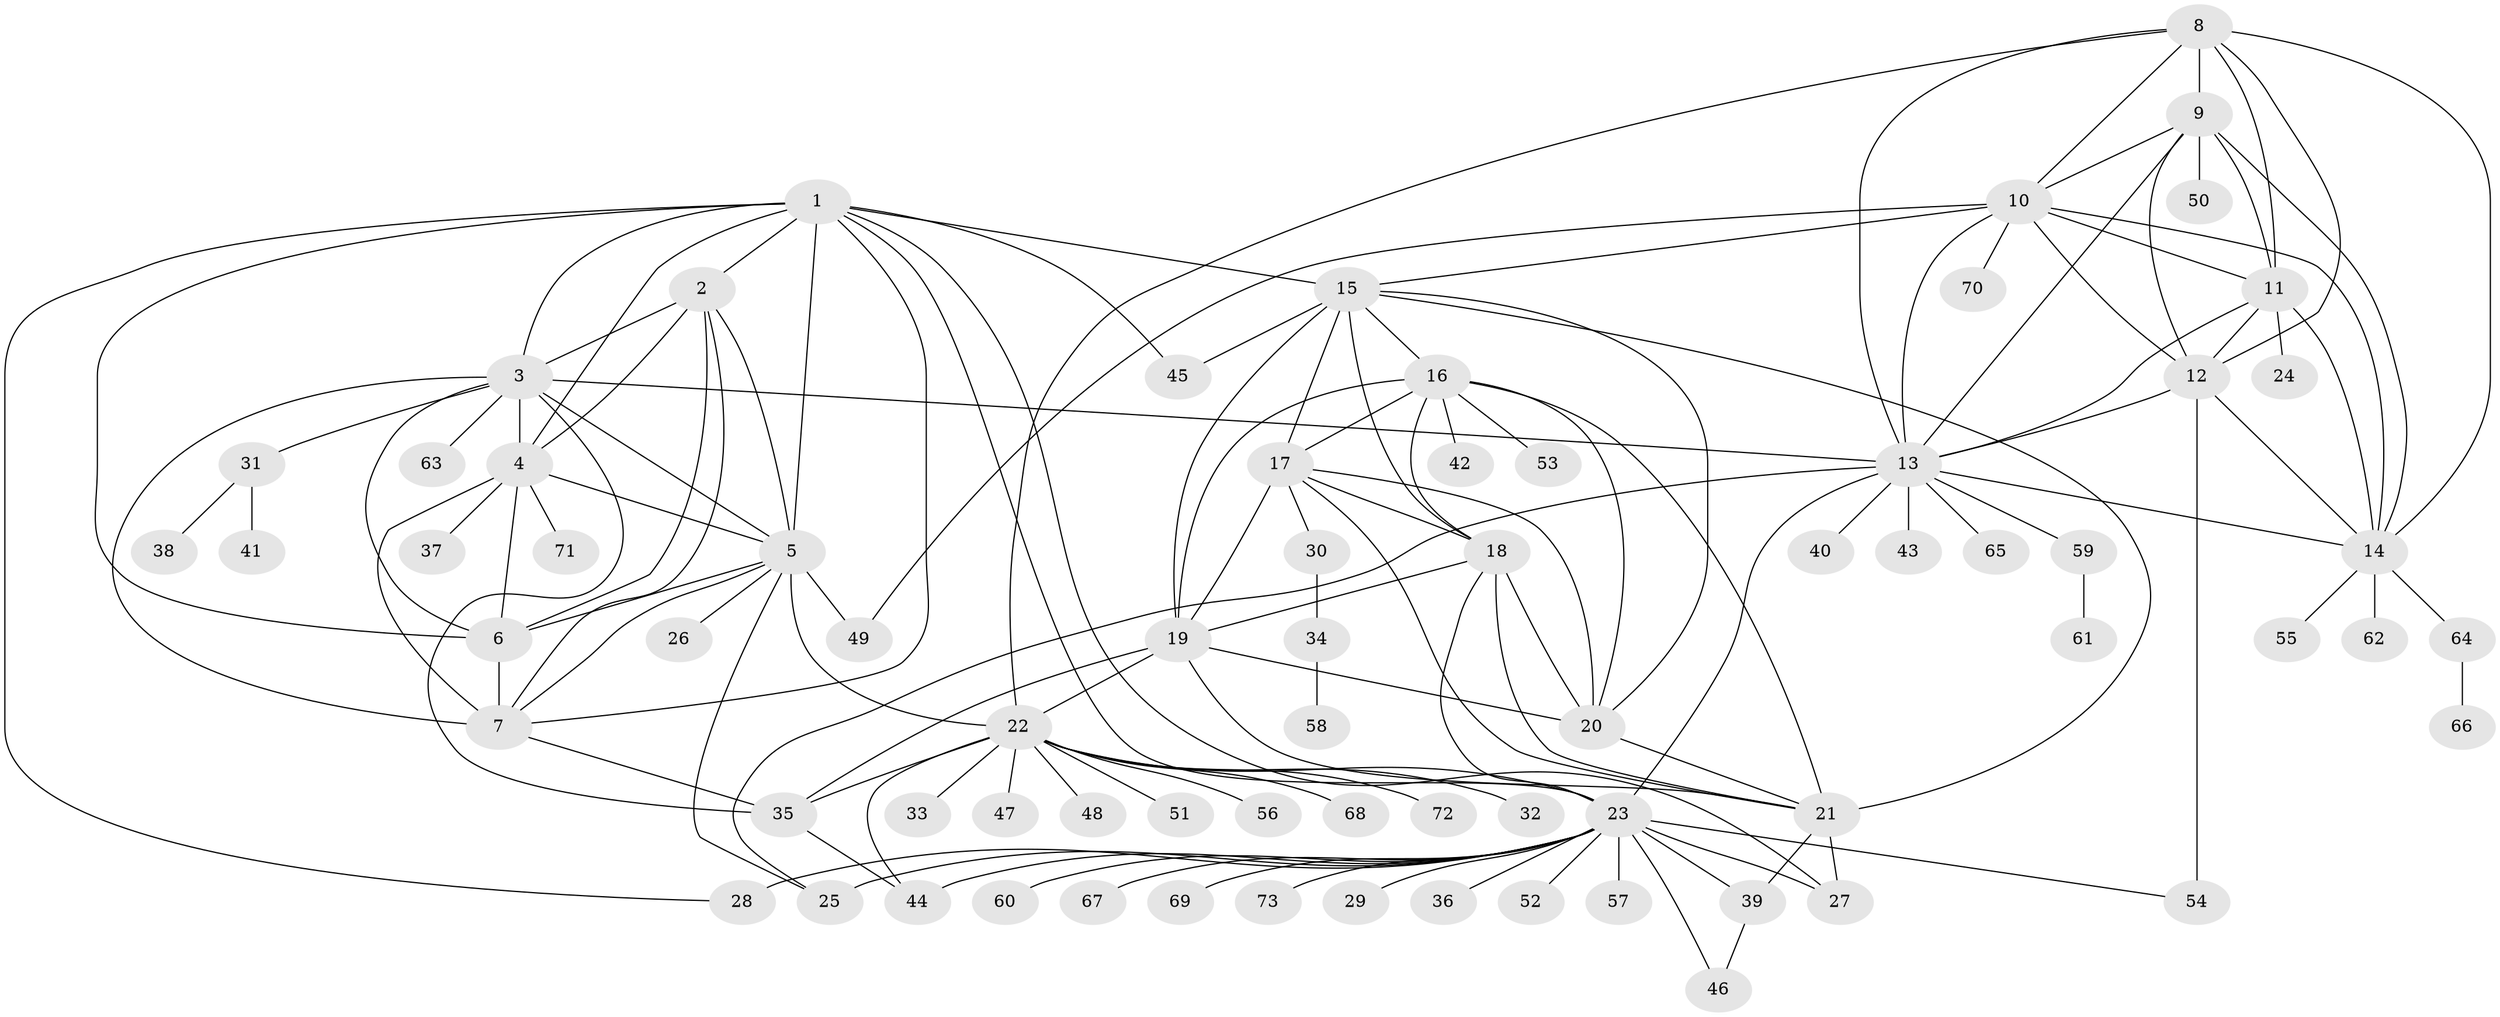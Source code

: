 // original degree distribution, {12: 0.00684931506849315, 7: 0.02054794520547945, 11: 0.03424657534246575, 9: 0.0684931506849315, 8: 0.0273972602739726, 10: 0.04794520547945205, 14: 0.0136986301369863, 13: 0.0136986301369863, 6: 0.00684931506849315, 1: 0.5821917808219178, 2: 0.13013698630136986, 4: 0.0136986301369863, 3: 0.03424657534246575}
// Generated by graph-tools (version 1.1) at 2025/37/03/09/25 02:37:43]
// undirected, 73 vertices, 138 edges
graph export_dot {
graph [start="1"]
  node [color=gray90,style=filled];
  1;
  2;
  3;
  4;
  5;
  6;
  7;
  8;
  9;
  10;
  11;
  12;
  13;
  14;
  15;
  16;
  17;
  18;
  19;
  20;
  21;
  22;
  23;
  24;
  25;
  26;
  27;
  28;
  29;
  30;
  31;
  32;
  33;
  34;
  35;
  36;
  37;
  38;
  39;
  40;
  41;
  42;
  43;
  44;
  45;
  46;
  47;
  48;
  49;
  50;
  51;
  52;
  53;
  54;
  55;
  56;
  57;
  58;
  59;
  60;
  61;
  62;
  63;
  64;
  65;
  66;
  67;
  68;
  69;
  70;
  71;
  72;
  73;
  1 -- 2 [weight=1.0];
  1 -- 3 [weight=1.0];
  1 -- 4 [weight=1.0];
  1 -- 5 [weight=1.0];
  1 -- 6 [weight=1.0];
  1 -- 7 [weight=1.0];
  1 -- 15 [weight=1.0];
  1 -- 23 [weight=1.0];
  1 -- 27 [weight=1.0];
  1 -- 28 [weight=1.0];
  1 -- 45 [weight=1.0];
  2 -- 3 [weight=1.0];
  2 -- 4 [weight=1.0];
  2 -- 5 [weight=1.0];
  2 -- 6 [weight=1.0];
  2 -- 7 [weight=1.0];
  3 -- 4 [weight=1.0];
  3 -- 5 [weight=1.0];
  3 -- 6 [weight=1.0];
  3 -- 7 [weight=1.0];
  3 -- 13 [weight=1.0];
  3 -- 31 [weight=1.0];
  3 -- 35 [weight=1.0];
  3 -- 63 [weight=1.0];
  4 -- 5 [weight=1.0];
  4 -- 6 [weight=1.0];
  4 -- 7 [weight=1.0];
  4 -- 37 [weight=1.0];
  4 -- 71 [weight=3.0];
  5 -- 6 [weight=1.0];
  5 -- 7 [weight=1.0];
  5 -- 22 [weight=1.0];
  5 -- 25 [weight=1.0];
  5 -- 26 [weight=1.0];
  5 -- 49 [weight=1.0];
  6 -- 7 [weight=3.0];
  7 -- 35 [weight=1.0];
  8 -- 9 [weight=1.0];
  8 -- 10 [weight=1.0];
  8 -- 11 [weight=1.0];
  8 -- 12 [weight=1.0];
  8 -- 13 [weight=1.0];
  8 -- 14 [weight=1.0];
  8 -- 22 [weight=1.0];
  9 -- 10 [weight=1.0];
  9 -- 11 [weight=1.0];
  9 -- 12 [weight=1.0];
  9 -- 13 [weight=1.0];
  9 -- 14 [weight=1.0];
  9 -- 50 [weight=3.0];
  10 -- 11 [weight=1.0];
  10 -- 12 [weight=1.0];
  10 -- 13 [weight=1.0];
  10 -- 14 [weight=1.0];
  10 -- 15 [weight=1.0];
  10 -- 49 [weight=1.0];
  10 -- 70 [weight=1.0];
  11 -- 12 [weight=1.0];
  11 -- 13 [weight=1.0];
  11 -- 14 [weight=1.0];
  11 -- 24 [weight=2.0];
  12 -- 13 [weight=1.0];
  12 -- 14 [weight=1.0];
  12 -- 54 [weight=3.0];
  13 -- 14 [weight=1.0];
  13 -- 23 [weight=1.0];
  13 -- 25 [weight=1.0];
  13 -- 40 [weight=1.0];
  13 -- 43 [weight=1.0];
  13 -- 59 [weight=1.0];
  13 -- 65 [weight=1.0];
  14 -- 55 [weight=1.0];
  14 -- 62 [weight=1.0];
  14 -- 64 [weight=1.0];
  15 -- 16 [weight=1.0];
  15 -- 17 [weight=1.0];
  15 -- 18 [weight=1.0];
  15 -- 19 [weight=1.0];
  15 -- 20 [weight=1.0];
  15 -- 21 [weight=1.0];
  15 -- 45 [weight=1.0];
  16 -- 17 [weight=1.0];
  16 -- 18 [weight=1.0];
  16 -- 19 [weight=1.0];
  16 -- 20 [weight=1.0];
  16 -- 21 [weight=1.0];
  16 -- 42 [weight=1.0];
  16 -- 53 [weight=1.0];
  17 -- 18 [weight=1.0];
  17 -- 19 [weight=1.0];
  17 -- 20 [weight=1.0];
  17 -- 21 [weight=1.0];
  17 -- 30 [weight=1.0];
  18 -- 19 [weight=1.0];
  18 -- 20 [weight=1.0];
  18 -- 21 [weight=1.0];
  18 -- 23 [weight=1.0];
  19 -- 20 [weight=1.0];
  19 -- 21 [weight=1.0];
  19 -- 22 [weight=1.0];
  19 -- 35 [weight=6.0];
  20 -- 21 [weight=1.0];
  21 -- 27 [weight=5.0];
  21 -- 39 [weight=1.0];
  22 -- 23 [weight=1.0];
  22 -- 32 [weight=1.0];
  22 -- 33 [weight=1.0];
  22 -- 35 [weight=1.0];
  22 -- 44 [weight=3.0];
  22 -- 47 [weight=1.0];
  22 -- 48 [weight=3.0];
  22 -- 51 [weight=1.0];
  22 -- 56 [weight=1.0];
  22 -- 68 [weight=1.0];
  22 -- 72 [weight=1.0];
  23 -- 25 [weight=5.0];
  23 -- 27 [weight=3.0];
  23 -- 28 [weight=2.0];
  23 -- 29 [weight=3.0];
  23 -- 36 [weight=1.0];
  23 -- 39 [weight=1.0];
  23 -- 44 [weight=1.0];
  23 -- 46 [weight=1.0];
  23 -- 52 [weight=1.0];
  23 -- 54 [weight=1.0];
  23 -- 57 [weight=1.0];
  23 -- 60 [weight=1.0];
  23 -- 67 [weight=1.0];
  23 -- 69 [weight=1.0];
  23 -- 73 [weight=1.0];
  30 -- 34 [weight=1.0];
  31 -- 38 [weight=1.0];
  31 -- 41 [weight=1.0];
  34 -- 58 [weight=1.0];
  35 -- 44 [weight=1.0];
  39 -- 46 [weight=1.0];
  59 -- 61 [weight=1.0];
  64 -- 66 [weight=1.0];
}
